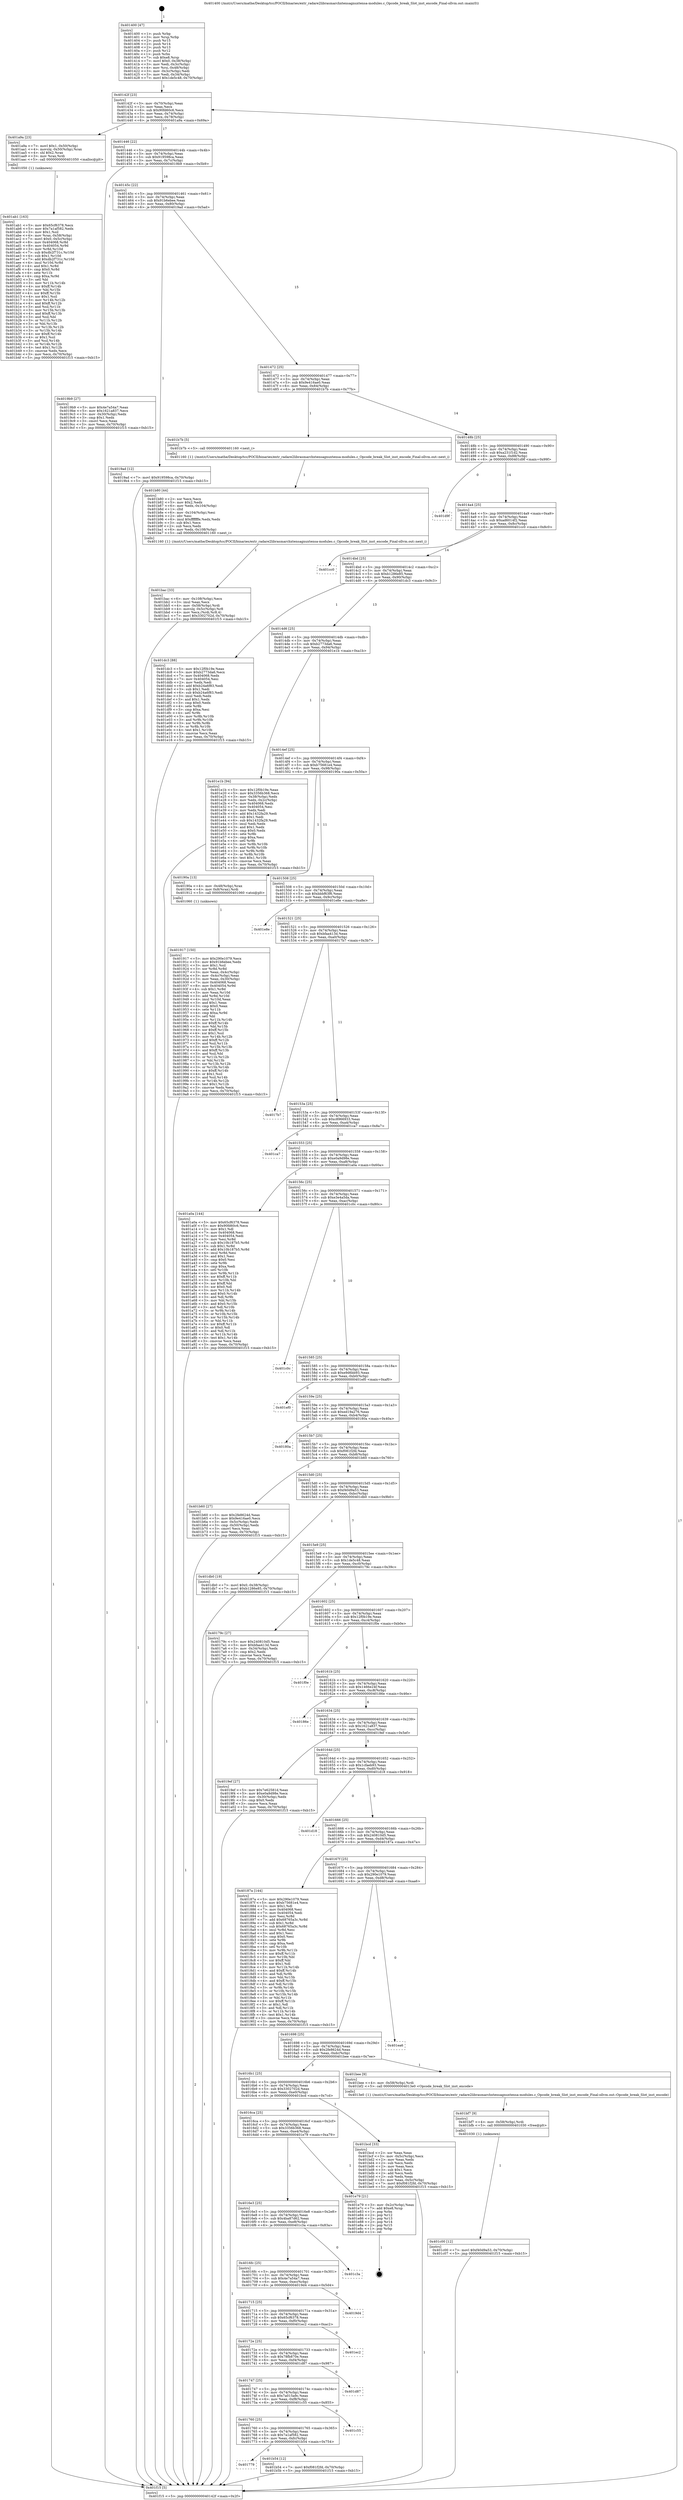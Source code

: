 digraph "0x401400" {
  label = "0x401400 (/mnt/c/Users/mathe/Desktop/tcc/POCII/binaries/extr_radare2librasmarchxtensagnuxtensa-modules.c_Opcode_break_Slot_inst_encode_Final-ollvm.out::main(0))"
  labelloc = "t"
  node[shape=record]

  Entry [label="",width=0.3,height=0.3,shape=circle,fillcolor=black,style=filled]
  "0x40142f" [label="{
     0x40142f [23]\l
     | [instrs]\l
     &nbsp;&nbsp;0x40142f \<+3\>: mov -0x70(%rbp),%eax\l
     &nbsp;&nbsp;0x401432 \<+2\>: mov %eax,%ecx\l
     &nbsp;&nbsp;0x401434 \<+6\>: sub $0x90fd60c6,%ecx\l
     &nbsp;&nbsp;0x40143a \<+3\>: mov %eax,-0x74(%rbp)\l
     &nbsp;&nbsp;0x40143d \<+3\>: mov %ecx,-0x78(%rbp)\l
     &nbsp;&nbsp;0x401440 \<+6\>: je 0000000000401a9a \<main+0x69a\>\l
  }"]
  "0x401a9a" [label="{
     0x401a9a [23]\l
     | [instrs]\l
     &nbsp;&nbsp;0x401a9a \<+7\>: movl $0x1,-0x50(%rbp)\l
     &nbsp;&nbsp;0x401aa1 \<+4\>: movslq -0x50(%rbp),%rax\l
     &nbsp;&nbsp;0x401aa5 \<+4\>: shl $0x2,%rax\l
     &nbsp;&nbsp;0x401aa9 \<+3\>: mov %rax,%rdi\l
     &nbsp;&nbsp;0x401aac \<+5\>: call 0000000000401050 \<malloc@plt\>\l
     | [calls]\l
     &nbsp;&nbsp;0x401050 \{1\} (unknown)\l
  }"]
  "0x401446" [label="{
     0x401446 [22]\l
     | [instrs]\l
     &nbsp;&nbsp;0x401446 \<+5\>: jmp 000000000040144b \<main+0x4b\>\l
     &nbsp;&nbsp;0x40144b \<+3\>: mov -0x74(%rbp),%eax\l
     &nbsp;&nbsp;0x40144e \<+5\>: sub $0x919598ca,%eax\l
     &nbsp;&nbsp;0x401453 \<+3\>: mov %eax,-0x7c(%rbp)\l
     &nbsp;&nbsp;0x401456 \<+6\>: je 00000000004019b9 \<main+0x5b9\>\l
  }"]
  Exit [label="",width=0.3,height=0.3,shape=circle,fillcolor=black,style=filled,peripheries=2]
  "0x4019b9" [label="{
     0x4019b9 [27]\l
     | [instrs]\l
     &nbsp;&nbsp;0x4019b9 \<+5\>: mov $0x4e7a54a7,%eax\l
     &nbsp;&nbsp;0x4019be \<+5\>: mov $0x1621a837,%ecx\l
     &nbsp;&nbsp;0x4019c3 \<+3\>: mov -0x30(%rbp),%edx\l
     &nbsp;&nbsp;0x4019c6 \<+3\>: cmp $0x1,%edx\l
     &nbsp;&nbsp;0x4019c9 \<+3\>: cmovl %ecx,%eax\l
     &nbsp;&nbsp;0x4019cc \<+3\>: mov %eax,-0x70(%rbp)\l
     &nbsp;&nbsp;0x4019cf \<+5\>: jmp 0000000000401f15 \<main+0xb15\>\l
  }"]
  "0x40145c" [label="{
     0x40145c [22]\l
     | [instrs]\l
     &nbsp;&nbsp;0x40145c \<+5\>: jmp 0000000000401461 \<main+0x61\>\l
     &nbsp;&nbsp;0x401461 \<+3\>: mov -0x74(%rbp),%eax\l
     &nbsp;&nbsp;0x401464 \<+5\>: sub $0x91b6ebee,%eax\l
     &nbsp;&nbsp;0x401469 \<+3\>: mov %eax,-0x80(%rbp)\l
     &nbsp;&nbsp;0x40146c \<+6\>: je 00000000004019ad \<main+0x5ad\>\l
  }"]
  "0x401c00" [label="{
     0x401c00 [12]\l
     | [instrs]\l
     &nbsp;&nbsp;0x401c00 \<+7\>: movl $0xf40d9a53,-0x70(%rbp)\l
     &nbsp;&nbsp;0x401c07 \<+5\>: jmp 0000000000401f15 \<main+0xb15\>\l
  }"]
  "0x4019ad" [label="{
     0x4019ad [12]\l
     | [instrs]\l
     &nbsp;&nbsp;0x4019ad \<+7\>: movl $0x919598ca,-0x70(%rbp)\l
     &nbsp;&nbsp;0x4019b4 \<+5\>: jmp 0000000000401f15 \<main+0xb15\>\l
  }"]
  "0x401472" [label="{
     0x401472 [25]\l
     | [instrs]\l
     &nbsp;&nbsp;0x401472 \<+5\>: jmp 0000000000401477 \<main+0x77\>\l
     &nbsp;&nbsp;0x401477 \<+3\>: mov -0x74(%rbp),%eax\l
     &nbsp;&nbsp;0x40147a \<+5\>: sub $0x9e416ae0,%eax\l
     &nbsp;&nbsp;0x40147f \<+6\>: mov %eax,-0x84(%rbp)\l
     &nbsp;&nbsp;0x401485 \<+6\>: je 0000000000401b7b \<main+0x77b\>\l
  }"]
  "0x401bf7" [label="{
     0x401bf7 [9]\l
     | [instrs]\l
     &nbsp;&nbsp;0x401bf7 \<+4\>: mov -0x58(%rbp),%rdi\l
     &nbsp;&nbsp;0x401bfb \<+5\>: call 0000000000401030 \<free@plt\>\l
     | [calls]\l
     &nbsp;&nbsp;0x401030 \{1\} (unknown)\l
  }"]
  "0x401b7b" [label="{
     0x401b7b [5]\l
     | [instrs]\l
     &nbsp;&nbsp;0x401b7b \<+5\>: call 0000000000401160 \<next_i\>\l
     | [calls]\l
     &nbsp;&nbsp;0x401160 \{1\} (/mnt/c/Users/mathe/Desktop/tcc/POCII/binaries/extr_radare2librasmarchxtensagnuxtensa-modules.c_Opcode_break_Slot_inst_encode_Final-ollvm.out::next_i)\l
  }"]
  "0x40148b" [label="{
     0x40148b [25]\l
     | [instrs]\l
     &nbsp;&nbsp;0x40148b \<+5\>: jmp 0000000000401490 \<main+0x90\>\l
     &nbsp;&nbsp;0x401490 \<+3\>: mov -0x74(%rbp),%eax\l
     &nbsp;&nbsp;0x401493 \<+5\>: sub $0xa231f1d2,%eax\l
     &nbsp;&nbsp;0x401498 \<+6\>: mov %eax,-0x88(%rbp)\l
     &nbsp;&nbsp;0x40149e \<+6\>: je 0000000000401d9f \<main+0x99f\>\l
  }"]
  "0x401bac" [label="{
     0x401bac [33]\l
     | [instrs]\l
     &nbsp;&nbsp;0x401bac \<+6\>: mov -0x108(%rbp),%ecx\l
     &nbsp;&nbsp;0x401bb2 \<+3\>: imul %eax,%ecx\l
     &nbsp;&nbsp;0x401bb5 \<+4\>: mov -0x58(%rbp),%rdi\l
     &nbsp;&nbsp;0x401bb9 \<+4\>: movslq -0x5c(%rbp),%r8\l
     &nbsp;&nbsp;0x401bbd \<+4\>: mov %ecx,(%rdi,%r8,4)\l
     &nbsp;&nbsp;0x401bc1 \<+7\>: movl $0x3302702d,-0x70(%rbp)\l
     &nbsp;&nbsp;0x401bc8 \<+5\>: jmp 0000000000401f15 \<main+0xb15\>\l
  }"]
  "0x401d9f" [label="{
     0x401d9f\l
  }", style=dashed]
  "0x4014a4" [label="{
     0x4014a4 [25]\l
     | [instrs]\l
     &nbsp;&nbsp;0x4014a4 \<+5\>: jmp 00000000004014a9 \<main+0xa9\>\l
     &nbsp;&nbsp;0x4014a9 \<+3\>: mov -0x74(%rbp),%eax\l
     &nbsp;&nbsp;0x4014ac \<+5\>: sub $0xad6014f2,%eax\l
     &nbsp;&nbsp;0x4014b1 \<+6\>: mov %eax,-0x8c(%rbp)\l
     &nbsp;&nbsp;0x4014b7 \<+6\>: je 0000000000401cc0 \<main+0x8c0\>\l
  }"]
  "0x401b80" [label="{
     0x401b80 [44]\l
     | [instrs]\l
     &nbsp;&nbsp;0x401b80 \<+2\>: xor %ecx,%ecx\l
     &nbsp;&nbsp;0x401b82 \<+5\>: mov $0x2,%edx\l
     &nbsp;&nbsp;0x401b87 \<+6\>: mov %edx,-0x104(%rbp)\l
     &nbsp;&nbsp;0x401b8d \<+1\>: cltd\l
     &nbsp;&nbsp;0x401b8e \<+6\>: mov -0x104(%rbp),%esi\l
     &nbsp;&nbsp;0x401b94 \<+2\>: idiv %esi\l
     &nbsp;&nbsp;0x401b96 \<+6\>: imul $0xfffffffe,%edx,%edx\l
     &nbsp;&nbsp;0x401b9c \<+3\>: sub $0x1,%ecx\l
     &nbsp;&nbsp;0x401b9f \<+2\>: sub %ecx,%edx\l
     &nbsp;&nbsp;0x401ba1 \<+6\>: mov %edx,-0x108(%rbp)\l
     &nbsp;&nbsp;0x401ba7 \<+5\>: call 0000000000401160 \<next_i\>\l
     | [calls]\l
     &nbsp;&nbsp;0x401160 \{1\} (/mnt/c/Users/mathe/Desktop/tcc/POCII/binaries/extr_radare2librasmarchxtensagnuxtensa-modules.c_Opcode_break_Slot_inst_encode_Final-ollvm.out::next_i)\l
  }"]
  "0x401cc0" [label="{
     0x401cc0\l
  }", style=dashed]
  "0x4014bd" [label="{
     0x4014bd [25]\l
     | [instrs]\l
     &nbsp;&nbsp;0x4014bd \<+5\>: jmp 00000000004014c2 \<main+0xc2\>\l
     &nbsp;&nbsp;0x4014c2 \<+3\>: mov -0x74(%rbp),%eax\l
     &nbsp;&nbsp;0x4014c5 \<+5\>: sub $0xb1286e85,%eax\l
     &nbsp;&nbsp;0x4014ca \<+6\>: mov %eax,-0x90(%rbp)\l
     &nbsp;&nbsp;0x4014d0 \<+6\>: je 0000000000401dc3 \<main+0x9c3\>\l
  }"]
  "0x401779" [label="{
     0x401779\l
  }", style=dashed]
  "0x401dc3" [label="{
     0x401dc3 [88]\l
     | [instrs]\l
     &nbsp;&nbsp;0x401dc3 \<+5\>: mov $0x12f0b19e,%eax\l
     &nbsp;&nbsp;0x401dc8 \<+5\>: mov $0xb2773da6,%ecx\l
     &nbsp;&nbsp;0x401dcd \<+7\>: mov 0x404068,%edx\l
     &nbsp;&nbsp;0x401dd4 \<+7\>: mov 0x404054,%esi\l
     &nbsp;&nbsp;0x401ddb \<+2\>: mov %edx,%edi\l
     &nbsp;&nbsp;0x401ddd \<+6\>: add $0xb24a6f83,%edi\l
     &nbsp;&nbsp;0x401de3 \<+3\>: sub $0x1,%edi\l
     &nbsp;&nbsp;0x401de6 \<+6\>: sub $0xb24a6f83,%edi\l
     &nbsp;&nbsp;0x401dec \<+3\>: imul %edi,%edx\l
     &nbsp;&nbsp;0x401def \<+3\>: and $0x1,%edx\l
     &nbsp;&nbsp;0x401df2 \<+3\>: cmp $0x0,%edx\l
     &nbsp;&nbsp;0x401df5 \<+4\>: sete %r8b\l
     &nbsp;&nbsp;0x401df9 \<+3\>: cmp $0xa,%esi\l
     &nbsp;&nbsp;0x401dfc \<+4\>: setl %r9b\l
     &nbsp;&nbsp;0x401e00 \<+3\>: mov %r8b,%r10b\l
     &nbsp;&nbsp;0x401e03 \<+3\>: and %r9b,%r10b\l
     &nbsp;&nbsp;0x401e06 \<+3\>: xor %r9b,%r8b\l
     &nbsp;&nbsp;0x401e09 \<+3\>: or %r8b,%r10b\l
     &nbsp;&nbsp;0x401e0c \<+4\>: test $0x1,%r10b\l
     &nbsp;&nbsp;0x401e10 \<+3\>: cmovne %ecx,%eax\l
     &nbsp;&nbsp;0x401e13 \<+3\>: mov %eax,-0x70(%rbp)\l
     &nbsp;&nbsp;0x401e16 \<+5\>: jmp 0000000000401f15 \<main+0xb15\>\l
  }"]
  "0x4014d6" [label="{
     0x4014d6 [25]\l
     | [instrs]\l
     &nbsp;&nbsp;0x4014d6 \<+5\>: jmp 00000000004014db \<main+0xdb\>\l
     &nbsp;&nbsp;0x4014db \<+3\>: mov -0x74(%rbp),%eax\l
     &nbsp;&nbsp;0x4014de \<+5\>: sub $0xb2773da6,%eax\l
     &nbsp;&nbsp;0x4014e3 \<+6\>: mov %eax,-0x94(%rbp)\l
     &nbsp;&nbsp;0x4014e9 \<+6\>: je 0000000000401e1b \<main+0xa1b\>\l
  }"]
  "0x401b54" [label="{
     0x401b54 [12]\l
     | [instrs]\l
     &nbsp;&nbsp;0x401b54 \<+7\>: movl $0xf081f2fd,-0x70(%rbp)\l
     &nbsp;&nbsp;0x401b5b \<+5\>: jmp 0000000000401f15 \<main+0xb15\>\l
  }"]
  "0x401e1b" [label="{
     0x401e1b [94]\l
     | [instrs]\l
     &nbsp;&nbsp;0x401e1b \<+5\>: mov $0x12f0b19e,%eax\l
     &nbsp;&nbsp;0x401e20 \<+5\>: mov $0x3356b368,%ecx\l
     &nbsp;&nbsp;0x401e25 \<+3\>: mov -0x38(%rbp),%edx\l
     &nbsp;&nbsp;0x401e28 \<+3\>: mov %edx,-0x2c(%rbp)\l
     &nbsp;&nbsp;0x401e2b \<+7\>: mov 0x404068,%edx\l
     &nbsp;&nbsp;0x401e32 \<+7\>: mov 0x404054,%esi\l
     &nbsp;&nbsp;0x401e39 \<+2\>: mov %edx,%edi\l
     &nbsp;&nbsp;0x401e3b \<+6\>: add $0x1432fa29,%edi\l
     &nbsp;&nbsp;0x401e41 \<+3\>: sub $0x1,%edi\l
     &nbsp;&nbsp;0x401e44 \<+6\>: sub $0x1432fa29,%edi\l
     &nbsp;&nbsp;0x401e4a \<+3\>: imul %edi,%edx\l
     &nbsp;&nbsp;0x401e4d \<+3\>: and $0x1,%edx\l
     &nbsp;&nbsp;0x401e50 \<+3\>: cmp $0x0,%edx\l
     &nbsp;&nbsp;0x401e53 \<+4\>: sete %r8b\l
     &nbsp;&nbsp;0x401e57 \<+3\>: cmp $0xa,%esi\l
     &nbsp;&nbsp;0x401e5a \<+4\>: setl %r9b\l
     &nbsp;&nbsp;0x401e5e \<+3\>: mov %r8b,%r10b\l
     &nbsp;&nbsp;0x401e61 \<+3\>: and %r9b,%r10b\l
     &nbsp;&nbsp;0x401e64 \<+3\>: xor %r9b,%r8b\l
     &nbsp;&nbsp;0x401e67 \<+3\>: or %r8b,%r10b\l
     &nbsp;&nbsp;0x401e6a \<+4\>: test $0x1,%r10b\l
     &nbsp;&nbsp;0x401e6e \<+3\>: cmovne %ecx,%eax\l
     &nbsp;&nbsp;0x401e71 \<+3\>: mov %eax,-0x70(%rbp)\l
     &nbsp;&nbsp;0x401e74 \<+5\>: jmp 0000000000401f15 \<main+0xb15\>\l
  }"]
  "0x4014ef" [label="{
     0x4014ef [25]\l
     | [instrs]\l
     &nbsp;&nbsp;0x4014ef \<+5\>: jmp 00000000004014f4 \<main+0xf4\>\l
     &nbsp;&nbsp;0x4014f4 \<+3\>: mov -0x74(%rbp),%eax\l
     &nbsp;&nbsp;0x4014f7 \<+5\>: sub $0xb75681e4,%eax\l
     &nbsp;&nbsp;0x4014fc \<+6\>: mov %eax,-0x98(%rbp)\l
     &nbsp;&nbsp;0x401502 \<+6\>: je 000000000040190a \<main+0x50a\>\l
  }"]
  "0x401760" [label="{
     0x401760 [25]\l
     | [instrs]\l
     &nbsp;&nbsp;0x401760 \<+5\>: jmp 0000000000401765 \<main+0x365\>\l
     &nbsp;&nbsp;0x401765 \<+3\>: mov -0x74(%rbp),%eax\l
     &nbsp;&nbsp;0x401768 \<+5\>: sub $0x7a1af582,%eax\l
     &nbsp;&nbsp;0x40176d \<+6\>: mov %eax,-0xfc(%rbp)\l
     &nbsp;&nbsp;0x401773 \<+6\>: je 0000000000401b54 \<main+0x754\>\l
  }"]
  "0x40190a" [label="{
     0x40190a [13]\l
     | [instrs]\l
     &nbsp;&nbsp;0x40190a \<+4\>: mov -0x48(%rbp),%rax\l
     &nbsp;&nbsp;0x40190e \<+4\>: mov 0x8(%rax),%rdi\l
     &nbsp;&nbsp;0x401912 \<+5\>: call 0000000000401060 \<atoi@plt\>\l
     | [calls]\l
     &nbsp;&nbsp;0x401060 \{1\} (unknown)\l
  }"]
  "0x401508" [label="{
     0x401508 [25]\l
     | [instrs]\l
     &nbsp;&nbsp;0x401508 \<+5\>: jmp 000000000040150d \<main+0x10d\>\l
     &nbsp;&nbsp;0x40150d \<+3\>: mov -0x74(%rbp),%eax\l
     &nbsp;&nbsp;0x401510 \<+5\>: sub $0xbbbf63f6,%eax\l
     &nbsp;&nbsp;0x401515 \<+6\>: mov %eax,-0x9c(%rbp)\l
     &nbsp;&nbsp;0x40151b \<+6\>: je 0000000000401e8e \<main+0xa8e\>\l
  }"]
  "0x401c55" [label="{
     0x401c55\l
  }", style=dashed]
  "0x401e8e" [label="{
     0x401e8e\l
  }", style=dashed]
  "0x401521" [label="{
     0x401521 [25]\l
     | [instrs]\l
     &nbsp;&nbsp;0x401521 \<+5\>: jmp 0000000000401526 \<main+0x126\>\l
     &nbsp;&nbsp;0x401526 \<+3\>: mov -0x74(%rbp),%eax\l
     &nbsp;&nbsp;0x401529 \<+5\>: sub $0xbfaa413d,%eax\l
     &nbsp;&nbsp;0x40152e \<+6\>: mov %eax,-0xa0(%rbp)\l
     &nbsp;&nbsp;0x401534 \<+6\>: je 00000000004017b7 \<main+0x3b7\>\l
  }"]
  "0x401747" [label="{
     0x401747 [25]\l
     | [instrs]\l
     &nbsp;&nbsp;0x401747 \<+5\>: jmp 000000000040174c \<main+0x34c\>\l
     &nbsp;&nbsp;0x40174c \<+3\>: mov -0x74(%rbp),%eax\l
     &nbsp;&nbsp;0x40174f \<+5\>: sub $0x7a015a9c,%eax\l
     &nbsp;&nbsp;0x401754 \<+6\>: mov %eax,-0xf8(%rbp)\l
     &nbsp;&nbsp;0x40175a \<+6\>: je 0000000000401c55 \<main+0x855\>\l
  }"]
  "0x4017b7" [label="{
     0x4017b7\l
  }", style=dashed]
  "0x40153a" [label="{
     0x40153a [25]\l
     | [instrs]\l
     &nbsp;&nbsp;0x40153a \<+5\>: jmp 000000000040153f \<main+0x13f\>\l
     &nbsp;&nbsp;0x40153f \<+3\>: mov -0x74(%rbp),%eax\l
     &nbsp;&nbsp;0x401542 \<+5\>: sub $0xc8966933,%eax\l
     &nbsp;&nbsp;0x401547 \<+6\>: mov %eax,-0xa4(%rbp)\l
     &nbsp;&nbsp;0x40154d \<+6\>: je 0000000000401ca7 \<main+0x8a7\>\l
  }"]
  "0x401d87" [label="{
     0x401d87\l
  }", style=dashed]
  "0x401ca7" [label="{
     0x401ca7\l
  }", style=dashed]
  "0x401553" [label="{
     0x401553 [25]\l
     | [instrs]\l
     &nbsp;&nbsp;0x401553 \<+5\>: jmp 0000000000401558 \<main+0x158\>\l
     &nbsp;&nbsp;0x401558 \<+3\>: mov -0x74(%rbp),%eax\l
     &nbsp;&nbsp;0x40155b \<+5\>: sub $0xe0a9d98e,%eax\l
     &nbsp;&nbsp;0x401560 \<+6\>: mov %eax,-0xa8(%rbp)\l
     &nbsp;&nbsp;0x401566 \<+6\>: je 0000000000401a0a \<main+0x60a\>\l
  }"]
  "0x40172e" [label="{
     0x40172e [25]\l
     | [instrs]\l
     &nbsp;&nbsp;0x40172e \<+5\>: jmp 0000000000401733 \<main+0x333\>\l
     &nbsp;&nbsp;0x401733 \<+3\>: mov -0x74(%rbp),%eax\l
     &nbsp;&nbsp;0x401736 \<+5\>: sub $0x78fb870e,%eax\l
     &nbsp;&nbsp;0x40173b \<+6\>: mov %eax,-0xf4(%rbp)\l
     &nbsp;&nbsp;0x401741 \<+6\>: je 0000000000401d87 \<main+0x987\>\l
  }"]
  "0x401a0a" [label="{
     0x401a0a [144]\l
     | [instrs]\l
     &nbsp;&nbsp;0x401a0a \<+5\>: mov $0x65cf6378,%eax\l
     &nbsp;&nbsp;0x401a0f \<+5\>: mov $0x90fd60c6,%ecx\l
     &nbsp;&nbsp;0x401a14 \<+2\>: mov $0x1,%dl\l
     &nbsp;&nbsp;0x401a16 \<+7\>: mov 0x404068,%esi\l
     &nbsp;&nbsp;0x401a1d \<+7\>: mov 0x404054,%edi\l
     &nbsp;&nbsp;0x401a24 \<+3\>: mov %esi,%r8d\l
     &nbsp;&nbsp;0x401a27 \<+7\>: sub $0x10b187b5,%r8d\l
     &nbsp;&nbsp;0x401a2e \<+4\>: sub $0x1,%r8d\l
     &nbsp;&nbsp;0x401a32 \<+7\>: add $0x10b187b5,%r8d\l
     &nbsp;&nbsp;0x401a39 \<+4\>: imul %r8d,%esi\l
     &nbsp;&nbsp;0x401a3d \<+3\>: and $0x1,%esi\l
     &nbsp;&nbsp;0x401a40 \<+3\>: cmp $0x0,%esi\l
     &nbsp;&nbsp;0x401a43 \<+4\>: sete %r9b\l
     &nbsp;&nbsp;0x401a47 \<+3\>: cmp $0xa,%edi\l
     &nbsp;&nbsp;0x401a4a \<+4\>: setl %r10b\l
     &nbsp;&nbsp;0x401a4e \<+3\>: mov %r9b,%r11b\l
     &nbsp;&nbsp;0x401a51 \<+4\>: xor $0xff,%r11b\l
     &nbsp;&nbsp;0x401a55 \<+3\>: mov %r10b,%bl\l
     &nbsp;&nbsp;0x401a58 \<+3\>: xor $0xff,%bl\l
     &nbsp;&nbsp;0x401a5b \<+3\>: xor $0x0,%dl\l
     &nbsp;&nbsp;0x401a5e \<+3\>: mov %r11b,%r14b\l
     &nbsp;&nbsp;0x401a61 \<+4\>: and $0x0,%r14b\l
     &nbsp;&nbsp;0x401a65 \<+3\>: and %dl,%r9b\l
     &nbsp;&nbsp;0x401a68 \<+3\>: mov %bl,%r15b\l
     &nbsp;&nbsp;0x401a6b \<+4\>: and $0x0,%r15b\l
     &nbsp;&nbsp;0x401a6f \<+3\>: and %dl,%r10b\l
     &nbsp;&nbsp;0x401a72 \<+3\>: or %r9b,%r14b\l
     &nbsp;&nbsp;0x401a75 \<+3\>: or %r10b,%r15b\l
     &nbsp;&nbsp;0x401a78 \<+3\>: xor %r15b,%r14b\l
     &nbsp;&nbsp;0x401a7b \<+3\>: or %bl,%r11b\l
     &nbsp;&nbsp;0x401a7e \<+4\>: xor $0xff,%r11b\l
     &nbsp;&nbsp;0x401a82 \<+3\>: or $0x0,%dl\l
     &nbsp;&nbsp;0x401a85 \<+3\>: and %dl,%r11b\l
     &nbsp;&nbsp;0x401a88 \<+3\>: or %r11b,%r14b\l
     &nbsp;&nbsp;0x401a8b \<+4\>: test $0x1,%r14b\l
     &nbsp;&nbsp;0x401a8f \<+3\>: cmovne %ecx,%eax\l
     &nbsp;&nbsp;0x401a92 \<+3\>: mov %eax,-0x70(%rbp)\l
     &nbsp;&nbsp;0x401a95 \<+5\>: jmp 0000000000401f15 \<main+0xb15\>\l
  }"]
  "0x40156c" [label="{
     0x40156c [25]\l
     | [instrs]\l
     &nbsp;&nbsp;0x40156c \<+5\>: jmp 0000000000401571 \<main+0x171\>\l
     &nbsp;&nbsp;0x401571 \<+3\>: mov -0x74(%rbp),%eax\l
     &nbsp;&nbsp;0x401574 \<+5\>: sub $0xe3e4a5da,%eax\l
     &nbsp;&nbsp;0x401579 \<+6\>: mov %eax,-0xac(%rbp)\l
     &nbsp;&nbsp;0x40157f \<+6\>: je 0000000000401c0c \<main+0x80c\>\l
  }"]
  "0x401ec2" [label="{
     0x401ec2\l
  }", style=dashed]
  "0x401c0c" [label="{
     0x401c0c\l
  }", style=dashed]
  "0x401585" [label="{
     0x401585 [25]\l
     | [instrs]\l
     &nbsp;&nbsp;0x401585 \<+5\>: jmp 000000000040158a \<main+0x18a\>\l
     &nbsp;&nbsp;0x40158a \<+3\>: mov -0x74(%rbp),%eax\l
     &nbsp;&nbsp;0x40158d \<+5\>: sub $0xe9d6bb93,%eax\l
     &nbsp;&nbsp;0x401592 \<+6\>: mov %eax,-0xb0(%rbp)\l
     &nbsp;&nbsp;0x401598 \<+6\>: je 0000000000401ef0 \<main+0xaf0\>\l
  }"]
  "0x401715" [label="{
     0x401715 [25]\l
     | [instrs]\l
     &nbsp;&nbsp;0x401715 \<+5\>: jmp 000000000040171a \<main+0x31a\>\l
     &nbsp;&nbsp;0x40171a \<+3\>: mov -0x74(%rbp),%eax\l
     &nbsp;&nbsp;0x40171d \<+5\>: sub $0x65cf6378,%eax\l
     &nbsp;&nbsp;0x401722 \<+6\>: mov %eax,-0xf0(%rbp)\l
     &nbsp;&nbsp;0x401728 \<+6\>: je 0000000000401ec2 \<main+0xac2\>\l
  }"]
  "0x401ef0" [label="{
     0x401ef0\l
  }", style=dashed]
  "0x40159e" [label="{
     0x40159e [25]\l
     | [instrs]\l
     &nbsp;&nbsp;0x40159e \<+5\>: jmp 00000000004015a3 \<main+0x1a3\>\l
     &nbsp;&nbsp;0x4015a3 \<+3\>: mov -0x74(%rbp),%eax\l
     &nbsp;&nbsp;0x4015a6 \<+5\>: sub $0xed19a276,%eax\l
     &nbsp;&nbsp;0x4015ab \<+6\>: mov %eax,-0xb4(%rbp)\l
     &nbsp;&nbsp;0x4015b1 \<+6\>: je 000000000040180a \<main+0x40a\>\l
  }"]
  "0x4019d4" [label="{
     0x4019d4\l
  }", style=dashed]
  "0x40180a" [label="{
     0x40180a\l
  }", style=dashed]
  "0x4015b7" [label="{
     0x4015b7 [25]\l
     | [instrs]\l
     &nbsp;&nbsp;0x4015b7 \<+5\>: jmp 00000000004015bc \<main+0x1bc\>\l
     &nbsp;&nbsp;0x4015bc \<+3\>: mov -0x74(%rbp),%eax\l
     &nbsp;&nbsp;0x4015bf \<+5\>: sub $0xf081f2fd,%eax\l
     &nbsp;&nbsp;0x4015c4 \<+6\>: mov %eax,-0xb8(%rbp)\l
     &nbsp;&nbsp;0x4015ca \<+6\>: je 0000000000401b60 \<main+0x760\>\l
  }"]
  "0x4016fc" [label="{
     0x4016fc [25]\l
     | [instrs]\l
     &nbsp;&nbsp;0x4016fc \<+5\>: jmp 0000000000401701 \<main+0x301\>\l
     &nbsp;&nbsp;0x401701 \<+3\>: mov -0x74(%rbp),%eax\l
     &nbsp;&nbsp;0x401704 \<+5\>: sub $0x4e7a54a7,%eax\l
     &nbsp;&nbsp;0x401709 \<+6\>: mov %eax,-0xec(%rbp)\l
     &nbsp;&nbsp;0x40170f \<+6\>: je 00000000004019d4 \<main+0x5d4\>\l
  }"]
  "0x401b60" [label="{
     0x401b60 [27]\l
     | [instrs]\l
     &nbsp;&nbsp;0x401b60 \<+5\>: mov $0x2fe8624d,%eax\l
     &nbsp;&nbsp;0x401b65 \<+5\>: mov $0x9e416ae0,%ecx\l
     &nbsp;&nbsp;0x401b6a \<+3\>: mov -0x5c(%rbp),%edx\l
     &nbsp;&nbsp;0x401b6d \<+3\>: cmp -0x50(%rbp),%edx\l
     &nbsp;&nbsp;0x401b70 \<+3\>: cmovl %ecx,%eax\l
     &nbsp;&nbsp;0x401b73 \<+3\>: mov %eax,-0x70(%rbp)\l
     &nbsp;&nbsp;0x401b76 \<+5\>: jmp 0000000000401f15 \<main+0xb15\>\l
  }"]
  "0x4015d0" [label="{
     0x4015d0 [25]\l
     | [instrs]\l
     &nbsp;&nbsp;0x4015d0 \<+5\>: jmp 00000000004015d5 \<main+0x1d5\>\l
     &nbsp;&nbsp;0x4015d5 \<+3\>: mov -0x74(%rbp),%eax\l
     &nbsp;&nbsp;0x4015d8 \<+5\>: sub $0xf40d9a53,%eax\l
     &nbsp;&nbsp;0x4015dd \<+6\>: mov %eax,-0xbc(%rbp)\l
     &nbsp;&nbsp;0x4015e3 \<+6\>: je 0000000000401db0 \<main+0x9b0\>\l
  }"]
  "0x401c3a" [label="{
     0x401c3a\l
  }", style=dashed]
  "0x401db0" [label="{
     0x401db0 [19]\l
     | [instrs]\l
     &nbsp;&nbsp;0x401db0 \<+7\>: movl $0x0,-0x38(%rbp)\l
     &nbsp;&nbsp;0x401db7 \<+7\>: movl $0xb1286e85,-0x70(%rbp)\l
     &nbsp;&nbsp;0x401dbe \<+5\>: jmp 0000000000401f15 \<main+0xb15\>\l
  }"]
  "0x4015e9" [label="{
     0x4015e9 [25]\l
     | [instrs]\l
     &nbsp;&nbsp;0x4015e9 \<+5\>: jmp 00000000004015ee \<main+0x1ee\>\l
     &nbsp;&nbsp;0x4015ee \<+3\>: mov -0x74(%rbp),%eax\l
     &nbsp;&nbsp;0x4015f1 \<+5\>: sub $0x1de5c48,%eax\l
     &nbsp;&nbsp;0x4015f6 \<+6\>: mov %eax,-0xc0(%rbp)\l
     &nbsp;&nbsp;0x4015fc \<+6\>: je 000000000040179c \<main+0x39c\>\l
  }"]
  "0x4016e3" [label="{
     0x4016e3 [25]\l
     | [instrs]\l
     &nbsp;&nbsp;0x4016e3 \<+5\>: jmp 00000000004016e8 \<main+0x2e8\>\l
     &nbsp;&nbsp;0x4016e8 \<+3\>: mov -0x74(%rbp),%eax\l
     &nbsp;&nbsp;0x4016eb \<+5\>: sub $0x4ba87d62,%eax\l
     &nbsp;&nbsp;0x4016f0 \<+6\>: mov %eax,-0xe8(%rbp)\l
     &nbsp;&nbsp;0x4016f6 \<+6\>: je 0000000000401c3a \<main+0x83a\>\l
  }"]
  "0x40179c" [label="{
     0x40179c [27]\l
     | [instrs]\l
     &nbsp;&nbsp;0x40179c \<+5\>: mov $0x240810d5,%eax\l
     &nbsp;&nbsp;0x4017a1 \<+5\>: mov $0xbfaa413d,%ecx\l
     &nbsp;&nbsp;0x4017a6 \<+3\>: mov -0x34(%rbp),%edx\l
     &nbsp;&nbsp;0x4017a9 \<+3\>: cmp $0x2,%edx\l
     &nbsp;&nbsp;0x4017ac \<+3\>: cmovne %ecx,%eax\l
     &nbsp;&nbsp;0x4017af \<+3\>: mov %eax,-0x70(%rbp)\l
     &nbsp;&nbsp;0x4017b2 \<+5\>: jmp 0000000000401f15 \<main+0xb15\>\l
  }"]
  "0x401602" [label="{
     0x401602 [25]\l
     | [instrs]\l
     &nbsp;&nbsp;0x401602 \<+5\>: jmp 0000000000401607 \<main+0x207\>\l
     &nbsp;&nbsp;0x401607 \<+3\>: mov -0x74(%rbp),%eax\l
     &nbsp;&nbsp;0x40160a \<+5\>: sub $0x12f0b19e,%eax\l
     &nbsp;&nbsp;0x40160f \<+6\>: mov %eax,-0xc4(%rbp)\l
     &nbsp;&nbsp;0x401615 \<+6\>: je 0000000000401f0e \<main+0xb0e\>\l
  }"]
  "0x401f15" [label="{
     0x401f15 [5]\l
     | [instrs]\l
     &nbsp;&nbsp;0x401f15 \<+5\>: jmp 000000000040142f \<main+0x2f\>\l
  }"]
  "0x401400" [label="{
     0x401400 [47]\l
     | [instrs]\l
     &nbsp;&nbsp;0x401400 \<+1\>: push %rbp\l
     &nbsp;&nbsp;0x401401 \<+3\>: mov %rsp,%rbp\l
     &nbsp;&nbsp;0x401404 \<+2\>: push %r15\l
     &nbsp;&nbsp;0x401406 \<+2\>: push %r14\l
     &nbsp;&nbsp;0x401408 \<+2\>: push %r13\l
     &nbsp;&nbsp;0x40140a \<+2\>: push %r12\l
     &nbsp;&nbsp;0x40140c \<+1\>: push %rbx\l
     &nbsp;&nbsp;0x40140d \<+7\>: sub $0xe8,%rsp\l
     &nbsp;&nbsp;0x401414 \<+7\>: movl $0x0,-0x38(%rbp)\l
     &nbsp;&nbsp;0x40141b \<+3\>: mov %edi,-0x3c(%rbp)\l
     &nbsp;&nbsp;0x40141e \<+4\>: mov %rsi,-0x48(%rbp)\l
     &nbsp;&nbsp;0x401422 \<+3\>: mov -0x3c(%rbp),%edi\l
     &nbsp;&nbsp;0x401425 \<+3\>: mov %edi,-0x34(%rbp)\l
     &nbsp;&nbsp;0x401428 \<+7\>: movl $0x1de5c48,-0x70(%rbp)\l
  }"]
  "0x401e79" [label="{
     0x401e79 [21]\l
     | [instrs]\l
     &nbsp;&nbsp;0x401e79 \<+3\>: mov -0x2c(%rbp),%eax\l
     &nbsp;&nbsp;0x401e7c \<+7\>: add $0xe8,%rsp\l
     &nbsp;&nbsp;0x401e83 \<+1\>: pop %rbx\l
     &nbsp;&nbsp;0x401e84 \<+2\>: pop %r12\l
     &nbsp;&nbsp;0x401e86 \<+2\>: pop %r13\l
     &nbsp;&nbsp;0x401e88 \<+2\>: pop %r14\l
     &nbsp;&nbsp;0x401e8a \<+2\>: pop %r15\l
     &nbsp;&nbsp;0x401e8c \<+1\>: pop %rbp\l
     &nbsp;&nbsp;0x401e8d \<+1\>: ret\l
  }"]
  "0x401f0e" [label="{
     0x401f0e\l
  }", style=dashed]
  "0x40161b" [label="{
     0x40161b [25]\l
     | [instrs]\l
     &nbsp;&nbsp;0x40161b \<+5\>: jmp 0000000000401620 \<main+0x220\>\l
     &nbsp;&nbsp;0x401620 \<+3\>: mov -0x74(%rbp),%eax\l
     &nbsp;&nbsp;0x401623 \<+5\>: sub $0x1466e24f,%eax\l
     &nbsp;&nbsp;0x401628 \<+6\>: mov %eax,-0xc8(%rbp)\l
     &nbsp;&nbsp;0x40162e \<+6\>: je 000000000040186e \<main+0x46e\>\l
  }"]
  "0x4016ca" [label="{
     0x4016ca [25]\l
     | [instrs]\l
     &nbsp;&nbsp;0x4016ca \<+5\>: jmp 00000000004016cf \<main+0x2cf\>\l
     &nbsp;&nbsp;0x4016cf \<+3\>: mov -0x74(%rbp),%eax\l
     &nbsp;&nbsp;0x4016d2 \<+5\>: sub $0x3356b368,%eax\l
     &nbsp;&nbsp;0x4016d7 \<+6\>: mov %eax,-0xe4(%rbp)\l
     &nbsp;&nbsp;0x4016dd \<+6\>: je 0000000000401e79 \<main+0xa79\>\l
  }"]
  "0x40186e" [label="{
     0x40186e\l
  }", style=dashed]
  "0x401634" [label="{
     0x401634 [25]\l
     | [instrs]\l
     &nbsp;&nbsp;0x401634 \<+5\>: jmp 0000000000401639 \<main+0x239\>\l
     &nbsp;&nbsp;0x401639 \<+3\>: mov -0x74(%rbp),%eax\l
     &nbsp;&nbsp;0x40163c \<+5\>: sub $0x1621a837,%eax\l
     &nbsp;&nbsp;0x401641 \<+6\>: mov %eax,-0xcc(%rbp)\l
     &nbsp;&nbsp;0x401647 \<+6\>: je 00000000004019ef \<main+0x5ef\>\l
  }"]
  "0x401bcd" [label="{
     0x401bcd [33]\l
     | [instrs]\l
     &nbsp;&nbsp;0x401bcd \<+2\>: xor %eax,%eax\l
     &nbsp;&nbsp;0x401bcf \<+3\>: mov -0x5c(%rbp),%ecx\l
     &nbsp;&nbsp;0x401bd2 \<+2\>: mov %eax,%edx\l
     &nbsp;&nbsp;0x401bd4 \<+2\>: sub %ecx,%edx\l
     &nbsp;&nbsp;0x401bd6 \<+2\>: mov %eax,%ecx\l
     &nbsp;&nbsp;0x401bd8 \<+3\>: sub $0x1,%ecx\l
     &nbsp;&nbsp;0x401bdb \<+2\>: add %ecx,%edx\l
     &nbsp;&nbsp;0x401bdd \<+2\>: sub %edx,%eax\l
     &nbsp;&nbsp;0x401bdf \<+3\>: mov %eax,-0x5c(%rbp)\l
     &nbsp;&nbsp;0x401be2 \<+7\>: movl $0xf081f2fd,-0x70(%rbp)\l
     &nbsp;&nbsp;0x401be9 \<+5\>: jmp 0000000000401f15 \<main+0xb15\>\l
  }"]
  "0x4019ef" [label="{
     0x4019ef [27]\l
     | [instrs]\l
     &nbsp;&nbsp;0x4019ef \<+5\>: mov $0x7e62581d,%eax\l
     &nbsp;&nbsp;0x4019f4 \<+5\>: mov $0xe0a9d98e,%ecx\l
     &nbsp;&nbsp;0x4019f9 \<+3\>: mov -0x30(%rbp),%edx\l
     &nbsp;&nbsp;0x4019fc \<+3\>: cmp $0x0,%edx\l
     &nbsp;&nbsp;0x4019ff \<+3\>: cmove %ecx,%eax\l
     &nbsp;&nbsp;0x401a02 \<+3\>: mov %eax,-0x70(%rbp)\l
     &nbsp;&nbsp;0x401a05 \<+5\>: jmp 0000000000401f15 \<main+0xb15\>\l
  }"]
  "0x40164d" [label="{
     0x40164d [25]\l
     | [instrs]\l
     &nbsp;&nbsp;0x40164d \<+5\>: jmp 0000000000401652 \<main+0x252\>\l
     &nbsp;&nbsp;0x401652 \<+3\>: mov -0x74(%rbp),%eax\l
     &nbsp;&nbsp;0x401655 \<+5\>: sub $0x1cfaeb93,%eax\l
     &nbsp;&nbsp;0x40165a \<+6\>: mov %eax,-0xd0(%rbp)\l
     &nbsp;&nbsp;0x401660 \<+6\>: je 0000000000401d18 \<main+0x918\>\l
  }"]
  "0x4016b1" [label="{
     0x4016b1 [25]\l
     | [instrs]\l
     &nbsp;&nbsp;0x4016b1 \<+5\>: jmp 00000000004016b6 \<main+0x2b6\>\l
     &nbsp;&nbsp;0x4016b6 \<+3\>: mov -0x74(%rbp),%eax\l
     &nbsp;&nbsp;0x4016b9 \<+5\>: sub $0x3302702d,%eax\l
     &nbsp;&nbsp;0x4016be \<+6\>: mov %eax,-0xe0(%rbp)\l
     &nbsp;&nbsp;0x4016c4 \<+6\>: je 0000000000401bcd \<main+0x7cd\>\l
  }"]
  "0x401d18" [label="{
     0x401d18\l
  }", style=dashed]
  "0x401666" [label="{
     0x401666 [25]\l
     | [instrs]\l
     &nbsp;&nbsp;0x401666 \<+5\>: jmp 000000000040166b \<main+0x26b\>\l
     &nbsp;&nbsp;0x40166b \<+3\>: mov -0x74(%rbp),%eax\l
     &nbsp;&nbsp;0x40166e \<+5\>: sub $0x240810d5,%eax\l
     &nbsp;&nbsp;0x401673 \<+6\>: mov %eax,-0xd4(%rbp)\l
     &nbsp;&nbsp;0x401679 \<+6\>: je 000000000040187a \<main+0x47a\>\l
  }"]
  "0x401bee" [label="{
     0x401bee [9]\l
     | [instrs]\l
     &nbsp;&nbsp;0x401bee \<+4\>: mov -0x58(%rbp),%rdi\l
     &nbsp;&nbsp;0x401bf2 \<+5\>: call 00000000004013e0 \<Opcode_break_Slot_inst_encode\>\l
     | [calls]\l
     &nbsp;&nbsp;0x4013e0 \{1\} (/mnt/c/Users/mathe/Desktop/tcc/POCII/binaries/extr_radare2librasmarchxtensagnuxtensa-modules.c_Opcode_break_Slot_inst_encode_Final-ollvm.out::Opcode_break_Slot_inst_encode)\l
  }"]
  "0x40187a" [label="{
     0x40187a [144]\l
     | [instrs]\l
     &nbsp;&nbsp;0x40187a \<+5\>: mov $0x290e1079,%eax\l
     &nbsp;&nbsp;0x40187f \<+5\>: mov $0xb75681e4,%ecx\l
     &nbsp;&nbsp;0x401884 \<+2\>: mov $0x1,%dl\l
     &nbsp;&nbsp;0x401886 \<+7\>: mov 0x404068,%esi\l
     &nbsp;&nbsp;0x40188d \<+7\>: mov 0x404054,%edi\l
     &nbsp;&nbsp;0x401894 \<+3\>: mov %esi,%r8d\l
     &nbsp;&nbsp;0x401897 \<+7\>: add $0x68765a3c,%r8d\l
     &nbsp;&nbsp;0x40189e \<+4\>: sub $0x1,%r8d\l
     &nbsp;&nbsp;0x4018a2 \<+7\>: sub $0x68765a3c,%r8d\l
     &nbsp;&nbsp;0x4018a9 \<+4\>: imul %r8d,%esi\l
     &nbsp;&nbsp;0x4018ad \<+3\>: and $0x1,%esi\l
     &nbsp;&nbsp;0x4018b0 \<+3\>: cmp $0x0,%esi\l
     &nbsp;&nbsp;0x4018b3 \<+4\>: sete %r9b\l
     &nbsp;&nbsp;0x4018b7 \<+3\>: cmp $0xa,%edi\l
     &nbsp;&nbsp;0x4018ba \<+4\>: setl %r10b\l
     &nbsp;&nbsp;0x4018be \<+3\>: mov %r9b,%r11b\l
     &nbsp;&nbsp;0x4018c1 \<+4\>: xor $0xff,%r11b\l
     &nbsp;&nbsp;0x4018c5 \<+3\>: mov %r10b,%bl\l
     &nbsp;&nbsp;0x4018c8 \<+3\>: xor $0xff,%bl\l
     &nbsp;&nbsp;0x4018cb \<+3\>: xor $0x1,%dl\l
     &nbsp;&nbsp;0x4018ce \<+3\>: mov %r11b,%r14b\l
     &nbsp;&nbsp;0x4018d1 \<+4\>: and $0xff,%r14b\l
     &nbsp;&nbsp;0x4018d5 \<+3\>: and %dl,%r9b\l
     &nbsp;&nbsp;0x4018d8 \<+3\>: mov %bl,%r15b\l
     &nbsp;&nbsp;0x4018db \<+4\>: and $0xff,%r15b\l
     &nbsp;&nbsp;0x4018df \<+3\>: and %dl,%r10b\l
     &nbsp;&nbsp;0x4018e2 \<+3\>: or %r9b,%r14b\l
     &nbsp;&nbsp;0x4018e5 \<+3\>: or %r10b,%r15b\l
     &nbsp;&nbsp;0x4018e8 \<+3\>: xor %r15b,%r14b\l
     &nbsp;&nbsp;0x4018eb \<+3\>: or %bl,%r11b\l
     &nbsp;&nbsp;0x4018ee \<+4\>: xor $0xff,%r11b\l
     &nbsp;&nbsp;0x4018f2 \<+3\>: or $0x1,%dl\l
     &nbsp;&nbsp;0x4018f5 \<+3\>: and %dl,%r11b\l
     &nbsp;&nbsp;0x4018f8 \<+3\>: or %r11b,%r14b\l
     &nbsp;&nbsp;0x4018fb \<+4\>: test $0x1,%r14b\l
     &nbsp;&nbsp;0x4018ff \<+3\>: cmovne %ecx,%eax\l
     &nbsp;&nbsp;0x401902 \<+3\>: mov %eax,-0x70(%rbp)\l
     &nbsp;&nbsp;0x401905 \<+5\>: jmp 0000000000401f15 \<main+0xb15\>\l
  }"]
  "0x40167f" [label="{
     0x40167f [25]\l
     | [instrs]\l
     &nbsp;&nbsp;0x40167f \<+5\>: jmp 0000000000401684 \<main+0x284\>\l
     &nbsp;&nbsp;0x401684 \<+3\>: mov -0x74(%rbp),%eax\l
     &nbsp;&nbsp;0x401687 \<+5\>: sub $0x290e1079,%eax\l
     &nbsp;&nbsp;0x40168c \<+6\>: mov %eax,-0xd8(%rbp)\l
     &nbsp;&nbsp;0x401692 \<+6\>: je 0000000000401ea6 \<main+0xaa6\>\l
  }"]
  "0x401917" [label="{
     0x401917 [150]\l
     | [instrs]\l
     &nbsp;&nbsp;0x401917 \<+5\>: mov $0x290e1079,%ecx\l
     &nbsp;&nbsp;0x40191c \<+5\>: mov $0x91b6ebee,%edx\l
     &nbsp;&nbsp;0x401921 \<+3\>: mov $0x1,%sil\l
     &nbsp;&nbsp;0x401924 \<+3\>: xor %r8d,%r8d\l
     &nbsp;&nbsp;0x401927 \<+3\>: mov %eax,-0x4c(%rbp)\l
     &nbsp;&nbsp;0x40192a \<+3\>: mov -0x4c(%rbp),%eax\l
     &nbsp;&nbsp;0x40192d \<+3\>: mov %eax,-0x30(%rbp)\l
     &nbsp;&nbsp;0x401930 \<+7\>: mov 0x404068,%eax\l
     &nbsp;&nbsp;0x401937 \<+8\>: mov 0x404054,%r9d\l
     &nbsp;&nbsp;0x40193f \<+4\>: sub $0x1,%r8d\l
     &nbsp;&nbsp;0x401943 \<+3\>: mov %eax,%r10d\l
     &nbsp;&nbsp;0x401946 \<+3\>: add %r8d,%r10d\l
     &nbsp;&nbsp;0x401949 \<+4\>: imul %r10d,%eax\l
     &nbsp;&nbsp;0x40194d \<+3\>: and $0x1,%eax\l
     &nbsp;&nbsp;0x401950 \<+3\>: cmp $0x0,%eax\l
     &nbsp;&nbsp;0x401953 \<+4\>: sete %r11b\l
     &nbsp;&nbsp;0x401957 \<+4\>: cmp $0xa,%r9d\l
     &nbsp;&nbsp;0x40195b \<+3\>: setl %bl\l
     &nbsp;&nbsp;0x40195e \<+3\>: mov %r11b,%r14b\l
     &nbsp;&nbsp;0x401961 \<+4\>: xor $0xff,%r14b\l
     &nbsp;&nbsp;0x401965 \<+3\>: mov %bl,%r15b\l
     &nbsp;&nbsp;0x401968 \<+4\>: xor $0xff,%r15b\l
     &nbsp;&nbsp;0x40196c \<+4\>: xor $0x1,%sil\l
     &nbsp;&nbsp;0x401970 \<+3\>: mov %r14b,%r12b\l
     &nbsp;&nbsp;0x401973 \<+4\>: and $0xff,%r12b\l
     &nbsp;&nbsp;0x401977 \<+3\>: and %sil,%r11b\l
     &nbsp;&nbsp;0x40197a \<+3\>: mov %r15b,%r13b\l
     &nbsp;&nbsp;0x40197d \<+4\>: and $0xff,%r13b\l
     &nbsp;&nbsp;0x401981 \<+3\>: and %sil,%bl\l
     &nbsp;&nbsp;0x401984 \<+3\>: or %r11b,%r12b\l
     &nbsp;&nbsp;0x401987 \<+3\>: or %bl,%r13b\l
     &nbsp;&nbsp;0x40198a \<+3\>: xor %r13b,%r12b\l
     &nbsp;&nbsp;0x40198d \<+3\>: or %r15b,%r14b\l
     &nbsp;&nbsp;0x401990 \<+4\>: xor $0xff,%r14b\l
     &nbsp;&nbsp;0x401994 \<+4\>: or $0x1,%sil\l
     &nbsp;&nbsp;0x401998 \<+3\>: and %sil,%r14b\l
     &nbsp;&nbsp;0x40199b \<+3\>: or %r14b,%r12b\l
     &nbsp;&nbsp;0x40199e \<+4\>: test $0x1,%r12b\l
     &nbsp;&nbsp;0x4019a2 \<+3\>: cmovne %edx,%ecx\l
     &nbsp;&nbsp;0x4019a5 \<+3\>: mov %ecx,-0x70(%rbp)\l
     &nbsp;&nbsp;0x4019a8 \<+5\>: jmp 0000000000401f15 \<main+0xb15\>\l
  }"]
  "0x401ab1" [label="{
     0x401ab1 [163]\l
     | [instrs]\l
     &nbsp;&nbsp;0x401ab1 \<+5\>: mov $0x65cf6378,%ecx\l
     &nbsp;&nbsp;0x401ab6 \<+5\>: mov $0x7a1af582,%edx\l
     &nbsp;&nbsp;0x401abb \<+3\>: mov $0x1,%sil\l
     &nbsp;&nbsp;0x401abe \<+4\>: mov %rax,-0x58(%rbp)\l
     &nbsp;&nbsp;0x401ac2 \<+7\>: movl $0x0,-0x5c(%rbp)\l
     &nbsp;&nbsp;0x401ac9 \<+8\>: mov 0x404068,%r8d\l
     &nbsp;&nbsp;0x401ad1 \<+8\>: mov 0x404054,%r9d\l
     &nbsp;&nbsp;0x401ad9 \<+3\>: mov %r8d,%r10d\l
     &nbsp;&nbsp;0x401adc \<+7\>: sub $0xdb2f731c,%r10d\l
     &nbsp;&nbsp;0x401ae3 \<+4\>: sub $0x1,%r10d\l
     &nbsp;&nbsp;0x401ae7 \<+7\>: add $0xdb2f731c,%r10d\l
     &nbsp;&nbsp;0x401aee \<+4\>: imul %r10d,%r8d\l
     &nbsp;&nbsp;0x401af2 \<+4\>: and $0x1,%r8d\l
     &nbsp;&nbsp;0x401af6 \<+4\>: cmp $0x0,%r8d\l
     &nbsp;&nbsp;0x401afa \<+4\>: sete %r11b\l
     &nbsp;&nbsp;0x401afe \<+4\>: cmp $0xa,%r9d\l
     &nbsp;&nbsp;0x401b02 \<+3\>: setl %bl\l
     &nbsp;&nbsp;0x401b05 \<+3\>: mov %r11b,%r14b\l
     &nbsp;&nbsp;0x401b08 \<+4\>: xor $0xff,%r14b\l
     &nbsp;&nbsp;0x401b0c \<+3\>: mov %bl,%r15b\l
     &nbsp;&nbsp;0x401b0f \<+4\>: xor $0xff,%r15b\l
     &nbsp;&nbsp;0x401b13 \<+4\>: xor $0x1,%sil\l
     &nbsp;&nbsp;0x401b17 \<+3\>: mov %r14b,%r12b\l
     &nbsp;&nbsp;0x401b1a \<+4\>: and $0xff,%r12b\l
     &nbsp;&nbsp;0x401b1e \<+3\>: and %sil,%r11b\l
     &nbsp;&nbsp;0x401b21 \<+3\>: mov %r15b,%r13b\l
     &nbsp;&nbsp;0x401b24 \<+4\>: and $0xff,%r13b\l
     &nbsp;&nbsp;0x401b28 \<+3\>: and %sil,%bl\l
     &nbsp;&nbsp;0x401b2b \<+3\>: or %r11b,%r12b\l
     &nbsp;&nbsp;0x401b2e \<+3\>: or %bl,%r13b\l
     &nbsp;&nbsp;0x401b31 \<+3\>: xor %r13b,%r12b\l
     &nbsp;&nbsp;0x401b34 \<+3\>: or %r15b,%r14b\l
     &nbsp;&nbsp;0x401b37 \<+4\>: xor $0xff,%r14b\l
     &nbsp;&nbsp;0x401b3b \<+4\>: or $0x1,%sil\l
     &nbsp;&nbsp;0x401b3f \<+3\>: and %sil,%r14b\l
     &nbsp;&nbsp;0x401b42 \<+3\>: or %r14b,%r12b\l
     &nbsp;&nbsp;0x401b45 \<+4\>: test $0x1,%r12b\l
     &nbsp;&nbsp;0x401b49 \<+3\>: cmovne %edx,%ecx\l
     &nbsp;&nbsp;0x401b4c \<+3\>: mov %ecx,-0x70(%rbp)\l
     &nbsp;&nbsp;0x401b4f \<+5\>: jmp 0000000000401f15 \<main+0xb15\>\l
  }"]
  "0x401698" [label="{
     0x401698 [25]\l
     | [instrs]\l
     &nbsp;&nbsp;0x401698 \<+5\>: jmp 000000000040169d \<main+0x29d\>\l
     &nbsp;&nbsp;0x40169d \<+3\>: mov -0x74(%rbp),%eax\l
     &nbsp;&nbsp;0x4016a0 \<+5\>: sub $0x2fe8624d,%eax\l
     &nbsp;&nbsp;0x4016a5 \<+6\>: mov %eax,-0xdc(%rbp)\l
     &nbsp;&nbsp;0x4016ab \<+6\>: je 0000000000401bee \<main+0x7ee\>\l
  }"]
  "0x401ea6" [label="{
     0x401ea6\l
  }", style=dashed]
  Entry -> "0x401400" [label=" 1"]
  "0x40142f" -> "0x401a9a" [label=" 1"]
  "0x40142f" -> "0x401446" [label=" 17"]
  "0x401e79" -> Exit [label=" 1"]
  "0x401446" -> "0x4019b9" [label=" 1"]
  "0x401446" -> "0x40145c" [label=" 16"]
  "0x401e1b" -> "0x401f15" [label=" 1"]
  "0x40145c" -> "0x4019ad" [label=" 1"]
  "0x40145c" -> "0x401472" [label=" 15"]
  "0x401dc3" -> "0x401f15" [label=" 1"]
  "0x401472" -> "0x401b7b" [label=" 1"]
  "0x401472" -> "0x40148b" [label=" 14"]
  "0x401db0" -> "0x401f15" [label=" 1"]
  "0x40148b" -> "0x401d9f" [label=" 0"]
  "0x40148b" -> "0x4014a4" [label=" 14"]
  "0x401c00" -> "0x401f15" [label=" 1"]
  "0x4014a4" -> "0x401cc0" [label=" 0"]
  "0x4014a4" -> "0x4014bd" [label=" 14"]
  "0x401bf7" -> "0x401c00" [label=" 1"]
  "0x4014bd" -> "0x401dc3" [label=" 1"]
  "0x4014bd" -> "0x4014d6" [label=" 13"]
  "0x401bee" -> "0x401bf7" [label=" 1"]
  "0x4014d6" -> "0x401e1b" [label=" 1"]
  "0x4014d6" -> "0x4014ef" [label=" 12"]
  "0x401bcd" -> "0x401f15" [label=" 1"]
  "0x4014ef" -> "0x40190a" [label=" 1"]
  "0x4014ef" -> "0x401508" [label=" 11"]
  "0x401b80" -> "0x401bac" [label=" 1"]
  "0x401508" -> "0x401e8e" [label=" 0"]
  "0x401508" -> "0x401521" [label=" 11"]
  "0x401b7b" -> "0x401b80" [label=" 1"]
  "0x401521" -> "0x4017b7" [label=" 0"]
  "0x401521" -> "0x40153a" [label=" 11"]
  "0x401b54" -> "0x401f15" [label=" 1"]
  "0x40153a" -> "0x401ca7" [label=" 0"]
  "0x40153a" -> "0x401553" [label=" 11"]
  "0x401760" -> "0x401779" [label=" 0"]
  "0x401553" -> "0x401a0a" [label=" 1"]
  "0x401553" -> "0x40156c" [label=" 10"]
  "0x401bac" -> "0x401f15" [label=" 1"]
  "0x40156c" -> "0x401c0c" [label=" 0"]
  "0x40156c" -> "0x401585" [label=" 10"]
  "0x401747" -> "0x401760" [label=" 1"]
  "0x401585" -> "0x401ef0" [label=" 0"]
  "0x401585" -> "0x40159e" [label=" 10"]
  "0x401b60" -> "0x401f15" [label=" 2"]
  "0x40159e" -> "0x40180a" [label=" 0"]
  "0x40159e" -> "0x4015b7" [label=" 10"]
  "0x40172e" -> "0x401747" [label=" 1"]
  "0x4015b7" -> "0x401b60" [label=" 2"]
  "0x4015b7" -> "0x4015d0" [label=" 8"]
  "0x401760" -> "0x401b54" [label=" 1"]
  "0x4015d0" -> "0x401db0" [label=" 1"]
  "0x4015d0" -> "0x4015e9" [label=" 7"]
  "0x401715" -> "0x40172e" [label=" 1"]
  "0x4015e9" -> "0x40179c" [label=" 1"]
  "0x4015e9" -> "0x401602" [label=" 6"]
  "0x40179c" -> "0x401f15" [label=" 1"]
  "0x401400" -> "0x40142f" [label=" 1"]
  "0x401f15" -> "0x40142f" [label=" 17"]
  "0x401747" -> "0x401c55" [label=" 0"]
  "0x401602" -> "0x401f0e" [label=" 0"]
  "0x401602" -> "0x40161b" [label=" 6"]
  "0x4016fc" -> "0x401715" [label=" 1"]
  "0x40161b" -> "0x40186e" [label=" 0"]
  "0x40161b" -> "0x401634" [label=" 6"]
  "0x40172e" -> "0x401d87" [label=" 0"]
  "0x401634" -> "0x4019ef" [label=" 1"]
  "0x401634" -> "0x40164d" [label=" 5"]
  "0x4016e3" -> "0x4016fc" [label=" 1"]
  "0x40164d" -> "0x401d18" [label=" 0"]
  "0x40164d" -> "0x401666" [label=" 5"]
  "0x401715" -> "0x401ec2" [label=" 0"]
  "0x401666" -> "0x40187a" [label=" 1"]
  "0x401666" -> "0x40167f" [label=" 4"]
  "0x40187a" -> "0x401f15" [label=" 1"]
  "0x40190a" -> "0x401917" [label=" 1"]
  "0x401917" -> "0x401f15" [label=" 1"]
  "0x4019ad" -> "0x401f15" [label=" 1"]
  "0x4019b9" -> "0x401f15" [label=" 1"]
  "0x4019ef" -> "0x401f15" [label=" 1"]
  "0x401a0a" -> "0x401f15" [label=" 1"]
  "0x401a9a" -> "0x401ab1" [label=" 1"]
  "0x401ab1" -> "0x401f15" [label=" 1"]
  "0x4016ca" -> "0x4016e3" [label=" 1"]
  "0x40167f" -> "0x401ea6" [label=" 0"]
  "0x40167f" -> "0x401698" [label=" 4"]
  "0x4016ca" -> "0x401e79" [label=" 1"]
  "0x401698" -> "0x401bee" [label=" 1"]
  "0x401698" -> "0x4016b1" [label=" 3"]
  "0x4016e3" -> "0x401c3a" [label=" 0"]
  "0x4016b1" -> "0x401bcd" [label=" 1"]
  "0x4016b1" -> "0x4016ca" [label=" 2"]
  "0x4016fc" -> "0x4019d4" [label=" 0"]
}
